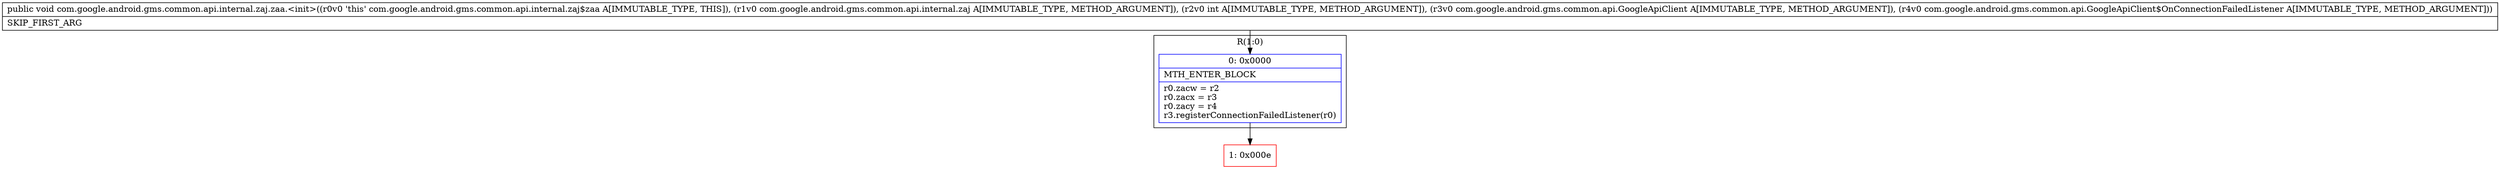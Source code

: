digraph "CFG forcom.google.android.gms.common.api.internal.zaj.zaa.\<init\>(Lcom\/google\/android\/gms\/common\/api\/internal\/zaj;ILcom\/google\/android\/gms\/common\/api\/GoogleApiClient;Lcom\/google\/android\/gms\/common\/api\/GoogleApiClient$OnConnectionFailedListener;)V" {
subgraph cluster_Region_1202526807 {
label = "R(1:0)";
node [shape=record,color=blue];
Node_0 [shape=record,label="{0\:\ 0x0000|MTH_ENTER_BLOCK\l|r0.zacw = r2\lr0.zacx = r3\lr0.zacy = r4\lr3.registerConnectionFailedListener(r0)\l}"];
}
Node_1 [shape=record,color=red,label="{1\:\ 0x000e}"];
MethodNode[shape=record,label="{public void com.google.android.gms.common.api.internal.zaj.zaa.\<init\>((r0v0 'this' com.google.android.gms.common.api.internal.zaj$zaa A[IMMUTABLE_TYPE, THIS]), (r1v0 com.google.android.gms.common.api.internal.zaj A[IMMUTABLE_TYPE, METHOD_ARGUMENT]), (r2v0 int A[IMMUTABLE_TYPE, METHOD_ARGUMENT]), (r3v0 com.google.android.gms.common.api.GoogleApiClient A[IMMUTABLE_TYPE, METHOD_ARGUMENT]), (r4v0 com.google.android.gms.common.api.GoogleApiClient$OnConnectionFailedListener A[IMMUTABLE_TYPE, METHOD_ARGUMENT]))  | SKIP_FIRST_ARG\l}"];
MethodNode -> Node_0;
Node_0 -> Node_1;
}

